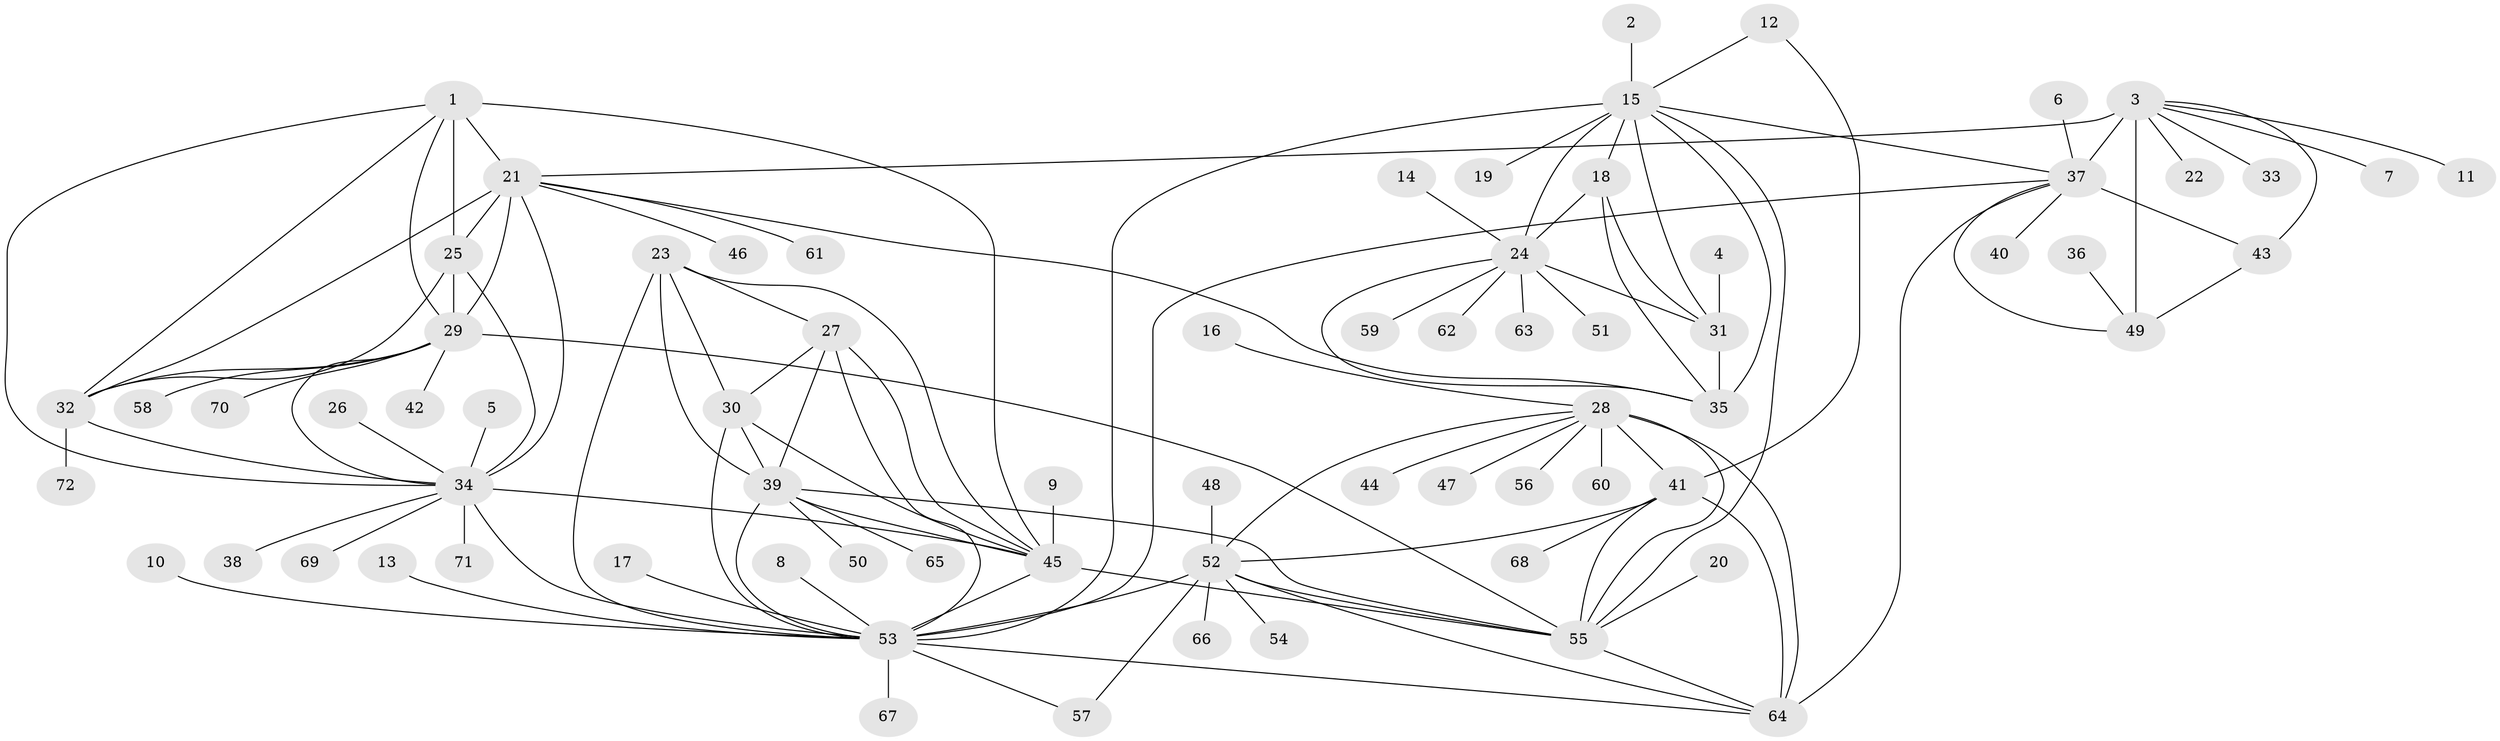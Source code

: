 // original degree distribution, {10: 0.03496503496503497, 8: 0.06293706293706294, 9: 0.04895104895104895, 7: 0.03496503496503497, 6: 0.006993006993006993, 12: 0.02097902097902098, 13: 0.02097902097902098, 11: 0.006993006993006993, 16: 0.006993006993006993, 1: 0.6013986013986014, 2: 0.1048951048951049, 3: 0.04195804195804196, 4: 0.006993006993006993}
// Generated by graph-tools (version 1.1) at 2025/26/03/09/25 03:26:45]
// undirected, 72 vertices, 119 edges
graph export_dot {
graph [start="1"]
  node [color=gray90,style=filled];
  1;
  2;
  3;
  4;
  5;
  6;
  7;
  8;
  9;
  10;
  11;
  12;
  13;
  14;
  15;
  16;
  17;
  18;
  19;
  20;
  21;
  22;
  23;
  24;
  25;
  26;
  27;
  28;
  29;
  30;
  31;
  32;
  33;
  34;
  35;
  36;
  37;
  38;
  39;
  40;
  41;
  42;
  43;
  44;
  45;
  46;
  47;
  48;
  49;
  50;
  51;
  52;
  53;
  54;
  55;
  56;
  57;
  58;
  59;
  60;
  61;
  62;
  63;
  64;
  65;
  66;
  67;
  68;
  69;
  70;
  71;
  72;
  1 -- 21 [weight=2.0];
  1 -- 25 [weight=1.0];
  1 -- 29 [weight=1.0];
  1 -- 32 [weight=1.0];
  1 -- 34 [weight=1.0];
  1 -- 45 [weight=1.0];
  2 -- 15 [weight=1.0];
  3 -- 7 [weight=1.0];
  3 -- 11 [weight=1.0];
  3 -- 21 [weight=1.0];
  3 -- 22 [weight=1.0];
  3 -- 33 [weight=1.0];
  3 -- 37 [weight=6.0];
  3 -- 43 [weight=3.0];
  3 -- 49 [weight=3.0];
  4 -- 31 [weight=1.0];
  5 -- 34 [weight=1.0];
  6 -- 37 [weight=1.0];
  8 -- 53 [weight=1.0];
  9 -- 45 [weight=1.0];
  10 -- 53 [weight=1.0];
  12 -- 15 [weight=1.0];
  12 -- 41 [weight=1.0];
  13 -- 53 [weight=1.0];
  14 -- 24 [weight=1.0];
  15 -- 18 [weight=3.0];
  15 -- 19 [weight=1.0];
  15 -- 24 [weight=3.0];
  15 -- 31 [weight=3.0];
  15 -- 35 [weight=3.0];
  15 -- 37 [weight=1.0];
  15 -- 53 [weight=2.0];
  15 -- 55 [weight=1.0];
  16 -- 28 [weight=1.0];
  17 -- 53 [weight=1.0];
  18 -- 24 [weight=1.0];
  18 -- 31 [weight=1.0];
  18 -- 35 [weight=1.0];
  20 -- 55 [weight=1.0];
  21 -- 25 [weight=2.0];
  21 -- 29 [weight=2.0];
  21 -- 32 [weight=2.0];
  21 -- 34 [weight=2.0];
  21 -- 35 [weight=1.0];
  21 -- 46 [weight=1.0];
  21 -- 61 [weight=1.0];
  23 -- 27 [weight=1.0];
  23 -- 30 [weight=1.0];
  23 -- 39 [weight=1.0];
  23 -- 45 [weight=1.0];
  23 -- 53 [weight=2.0];
  24 -- 31 [weight=1.0];
  24 -- 35 [weight=1.0];
  24 -- 51 [weight=1.0];
  24 -- 59 [weight=1.0];
  24 -- 62 [weight=1.0];
  24 -- 63 [weight=1.0];
  25 -- 29 [weight=1.0];
  25 -- 32 [weight=1.0];
  25 -- 34 [weight=1.0];
  26 -- 34 [weight=1.0];
  27 -- 30 [weight=1.0];
  27 -- 39 [weight=1.0];
  27 -- 45 [weight=1.0];
  27 -- 53 [weight=2.0];
  28 -- 41 [weight=2.0];
  28 -- 44 [weight=1.0];
  28 -- 47 [weight=1.0];
  28 -- 52 [weight=1.0];
  28 -- 55 [weight=1.0];
  28 -- 56 [weight=1.0];
  28 -- 60 [weight=1.0];
  28 -- 64 [weight=2.0];
  29 -- 32 [weight=1.0];
  29 -- 34 [weight=1.0];
  29 -- 42 [weight=1.0];
  29 -- 55 [weight=2.0];
  29 -- 58 [weight=1.0];
  29 -- 70 [weight=1.0];
  30 -- 39 [weight=1.0];
  30 -- 45 [weight=1.0];
  30 -- 53 [weight=2.0];
  31 -- 35 [weight=1.0];
  32 -- 34 [weight=1.0];
  32 -- 72 [weight=1.0];
  34 -- 38 [weight=1.0];
  34 -- 45 [weight=1.0];
  34 -- 53 [weight=1.0];
  34 -- 69 [weight=1.0];
  34 -- 71 [weight=1.0];
  36 -- 49 [weight=1.0];
  37 -- 40 [weight=1.0];
  37 -- 43 [weight=2.0];
  37 -- 49 [weight=2.0];
  37 -- 53 [weight=1.0];
  37 -- 64 [weight=1.0];
  39 -- 45 [weight=1.0];
  39 -- 50 [weight=1.0];
  39 -- 53 [weight=2.0];
  39 -- 55 [weight=1.0];
  39 -- 65 [weight=1.0];
  41 -- 52 [weight=2.0];
  41 -- 55 [weight=2.0];
  41 -- 64 [weight=4.0];
  41 -- 68 [weight=1.0];
  43 -- 49 [weight=1.0];
  45 -- 53 [weight=2.0];
  45 -- 55 [weight=1.0];
  48 -- 52 [weight=1.0];
  52 -- 53 [weight=1.0];
  52 -- 54 [weight=1.0];
  52 -- 55 [weight=1.0];
  52 -- 57 [weight=1.0];
  52 -- 64 [weight=2.0];
  52 -- 66 [weight=1.0];
  53 -- 57 [weight=1.0];
  53 -- 64 [weight=2.0];
  53 -- 67 [weight=1.0];
  55 -- 64 [weight=2.0];
}
